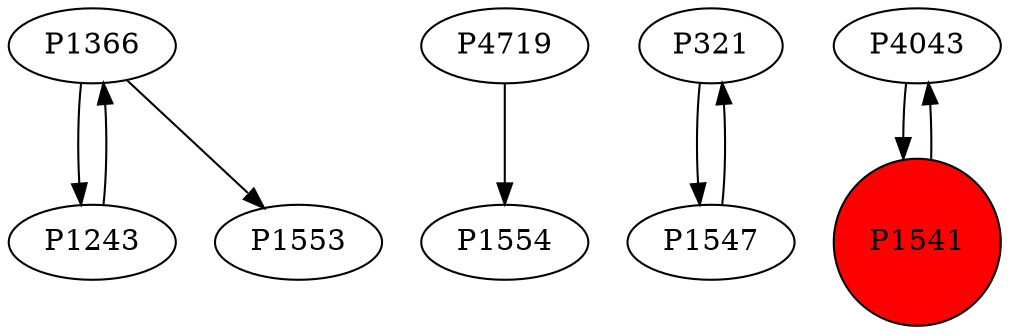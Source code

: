 digraph {
	P1366 -> P1243
	P4719 -> P1554
	P321 -> P1547
	P4043 -> P1541
	P1547 -> P321
	P1366 -> P1553
	P1541 -> P4043
	P1243 -> P1366
	P1541 [shape=circle]
	P1541 [style=filled]
	P1541 [fillcolor=red]
}